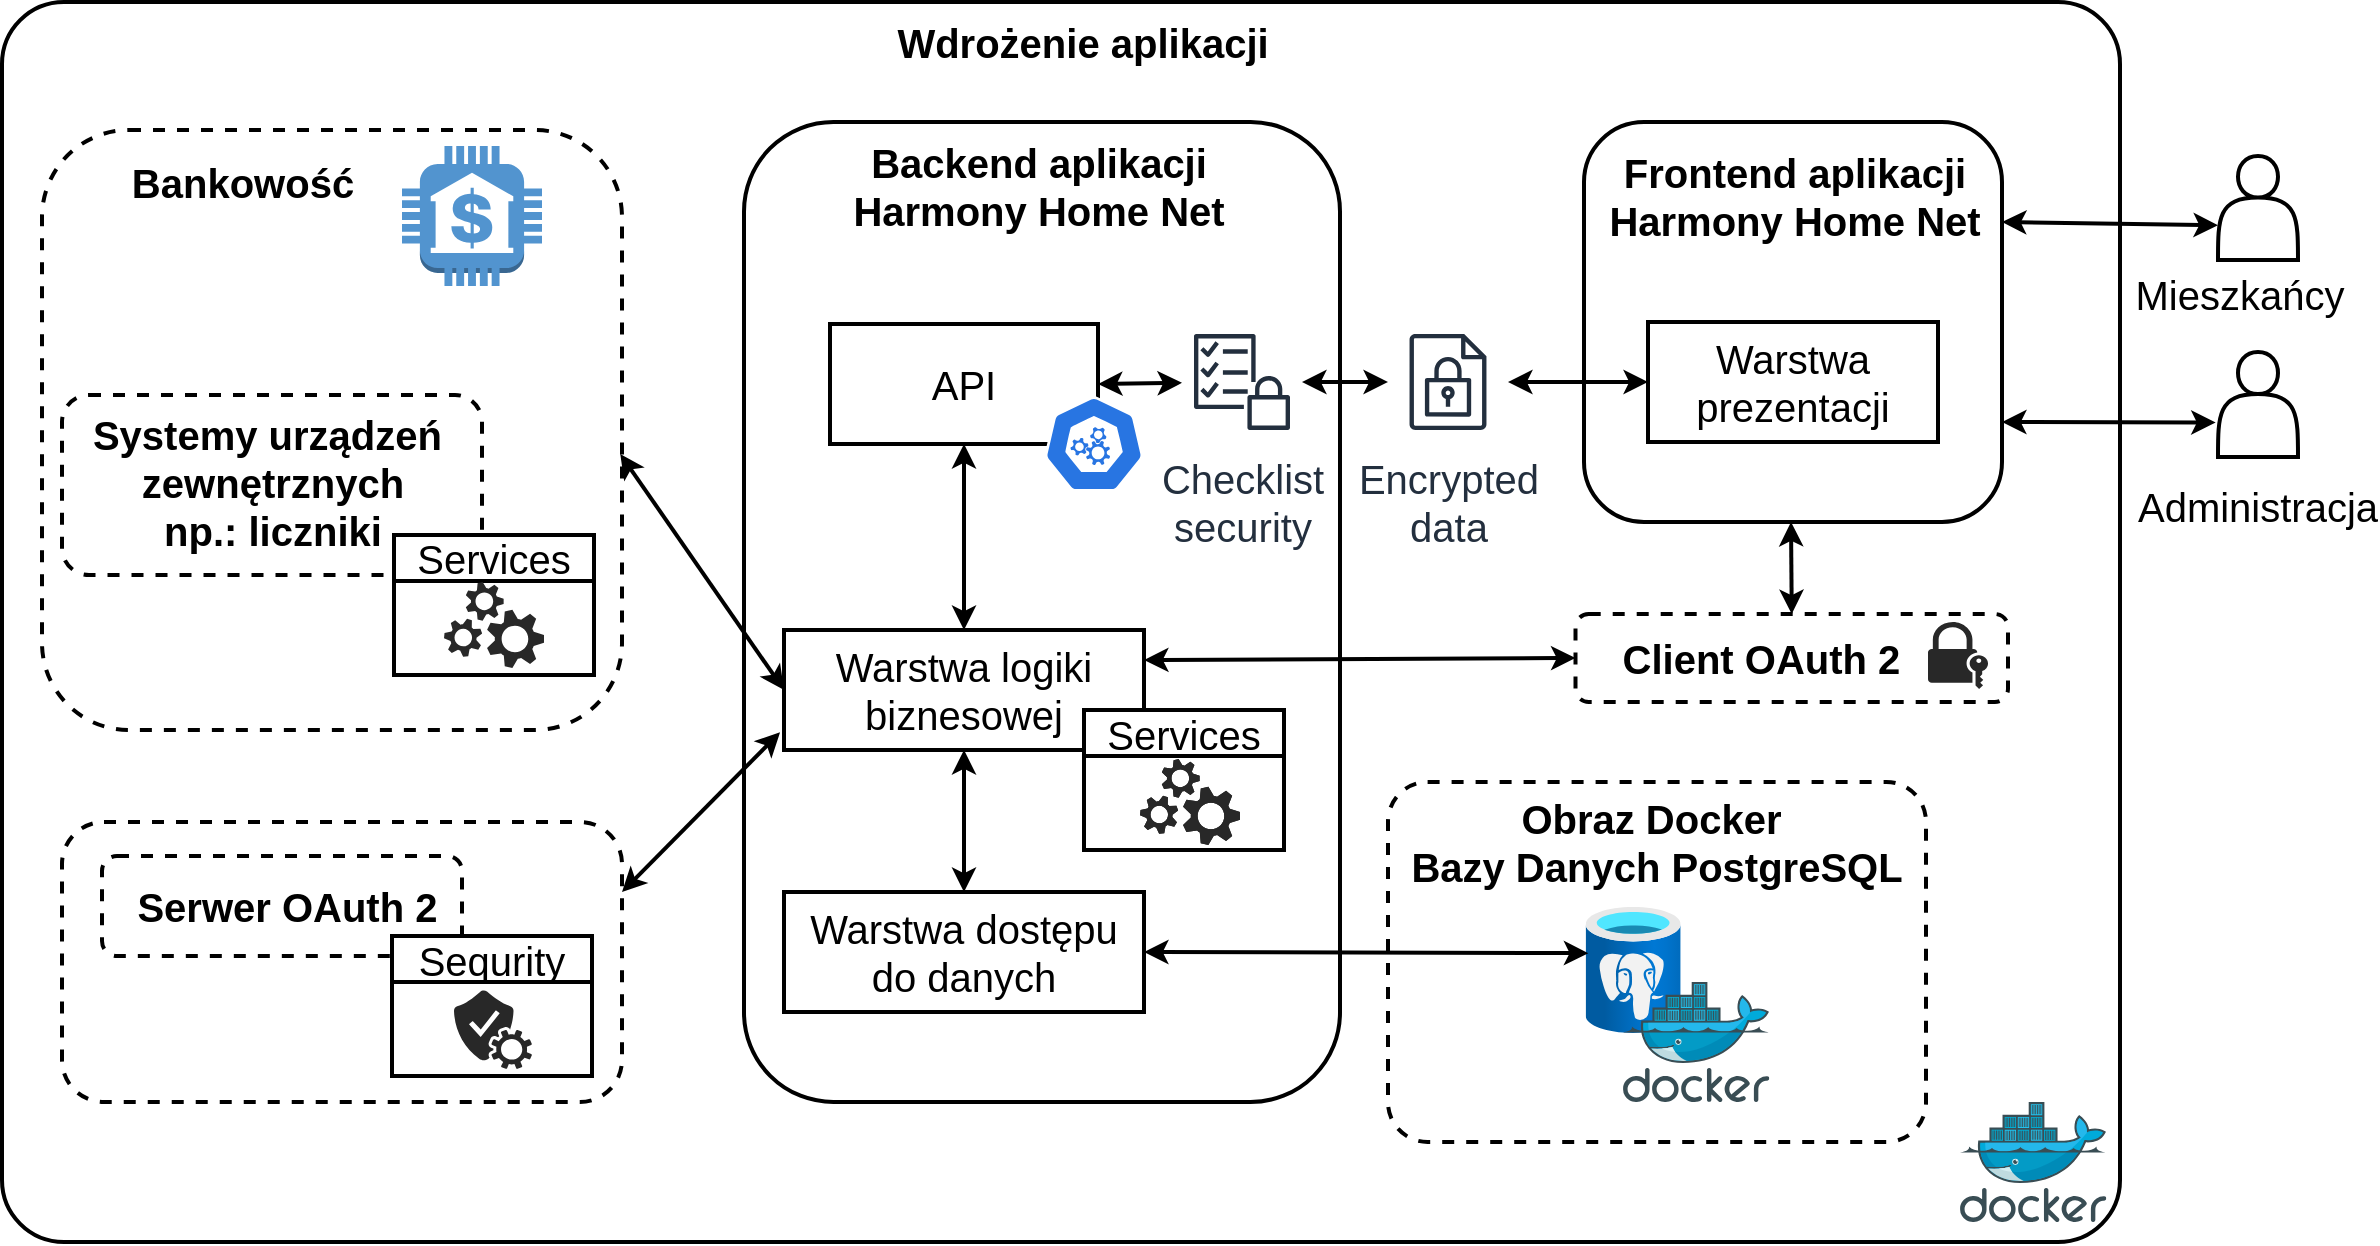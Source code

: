 <mxfile version="24.7.16">
  <diagram name="architektura" id="5f0bae14-7c28-e335-631c-24af17079c00">
    <mxGraphModel dx="1195" dy="643" grid="1" gridSize="10" guides="1" tooltips="1" connect="1" arrows="1" fold="1" page="1" pageScale="1" pageWidth="1169" pageHeight="827" background="none" math="0" shadow="0">
      <root>
        <mxCell id="0" />
        <mxCell id="1" parent="0" />
        <mxCell id="gY4HQTh1pNE1RITPi49o-62" value="" style="rounded=1;whiteSpace=wrap;html=1;fillColor=none;fontSize=20;strokeWidth=2;arcSize=5;" parent="1" vertex="1">
          <mxGeometry x="11" y="50" width="1059" height="620" as="geometry" />
        </mxCell>
        <mxCell id="CjUv-Lag4axJxPPeYO3W-6" value="" style="rounded=1;whiteSpace=wrap;html=1;strokeColor=default;gradientColor=none;fillColor=none;fontSize=20;strokeWidth=2;" parent="1" vertex="1">
          <mxGeometry x="382" y="110" width="298" height="490" as="geometry" />
        </mxCell>
        <mxCell id="gY4HQTh1pNE1RITPi49o-69" value="" style="rounded=1;whiteSpace=wrap;html=1;dashed=1;fillColor=none;fontSize=20;strokeWidth=2;" parent="1" vertex="1">
          <mxGeometry x="41" y="460" width="280" height="140" as="geometry" />
        </mxCell>
        <mxCell id="gY4HQTh1pNE1RITPi49o-66" value="" style="rounded=1;whiteSpace=wrap;html=1;dashed=1;fillColor=none;fontSize=20;strokeWidth=2;" parent="1" vertex="1">
          <mxGeometry x="31" y="114" width="290" height="300" as="geometry" />
        </mxCell>
        <mxCell id="gY4HQTh1pNE1RITPi49o-2" value="Backend aplikacji &lt;br&gt;Harmony Home Net" style="text;strokeColor=none;fillColor=none;html=1;fontSize=20;fontStyle=1;verticalAlign=middle;align=center;fontFamily=Helvetica;strokeWidth=2;" parent="1" vertex="1">
          <mxGeometry x="354" y="127" width="350" height="30" as="geometry" />
        </mxCell>
        <mxCell id="gY4HQTh1pNE1RITPi49o-5" value="&lt;font style=&quot;font-size: 20px;&quot;&gt;Warstwa logiki biznesowej&lt;/font&gt;" style="rounded=0;whiteSpace=wrap;html=1;fillColor=none;fontSize=20;strokeWidth=2;" parent="1" vertex="1">
          <mxGeometry x="402" y="364" width="180" height="60" as="geometry" />
        </mxCell>
        <mxCell id="gY4HQTh1pNE1RITPi49o-6" value="&lt;font style=&quot;font-size: 20px;&quot;&gt;Warstwa dostępu do danych&lt;/font&gt;" style="rounded=0;whiteSpace=wrap;html=1;fontFamily=Helvetica;fillColor=none;fontSize=20;strokeWidth=2;" parent="1" vertex="1">
          <mxGeometry x="402" y="495" width="180" height="60" as="geometry" />
        </mxCell>
        <mxCell id="gY4HQTh1pNE1RITPi49o-7" value="" style="endArrow=classic;startArrow=classic;html=1;rounded=0;entryX=0.5;entryY=1;entryDx=0;entryDy=0;fontSize=20;strokeWidth=2;" parent="1" source="gY4HQTh1pNE1RITPi49o-6" target="gY4HQTh1pNE1RITPi49o-5" edge="1">
          <mxGeometry width="50" height="50" relative="1" as="geometry">
            <mxPoint x="482" y="394" as="sourcePoint" />
            <mxPoint x="482" y="354" as="targetPoint" />
          </mxGeometry>
        </mxCell>
        <mxCell id="gY4HQTh1pNE1RITPi49o-8" value="" style="endArrow=classic;startArrow=classic;html=1;rounded=0;exitX=0.5;exitY=0;exitDx=0;exitDy=0;fontSize=20;strokeWidth=2;entryX=0.5;entryY=1;entryDx=0;entryDy=0;" parent="1" source="gY4HQTh1pNE1RITPi49o-5" target="MTYXGRcquk4eYqqXAsn6-1" edge="1">
          <mxGeometry width="50" height="50" relative="1" as="geometry">
            <mxPoint x="482" y="394" as="sourcePoint" />
            <mxPoint x="492" y="300" as="targetPoint" />
          </mxGeometry>
        </mxCell>
        <mxCell id="gY4HQTh1pNE1RITPi49o-9" value="" style="rounded=1;whiteSpace=wrap;html=1;strokeColor=default;gradientColor=none;fillColor=none;fontSize=20;strokeWidth=2;" parent="1" vertex="1">
          <mxGeometry x="802" y="110" width="209" height="200" as="geometry" />
        </mxCell>
        <mxCell id="gY4HQTh1pNE1RITPi49o-10" value="Frontend aplikacji&lt;br&gt;Harmony Home Net" style="text;strokeColor=none;fillColor=none;html=1;fontSize=20;fontStyle=1;verticalAlign=middle;align=center;fontFamily=Helvetica;strokeWidth=2;" parent="1" vertex="1">
          <mxGeometry x="856.5" y="127" width="100" height="40" as="geometry" />
        </mxCell>
        <mxCell id="gY4HQTh1pNE1RITPi49o-11" value="&lt;font style=&quot;font-size: 20px;&quot;&gt;Warstwa prezentacji&lt;/font&gt;" style="rounded=0;whiteSpace=wrap;html=1;fillColor=none;fontSize=20;strokeWidth=2;" parent="1" vertex="1">
          <mxGeometry x="834" y="210" width="145" height="60" as="geometry" />
        </mxCell>
        <mxCell id="gY4HQTh1pNE1RITPi49o-12" value="" style="endArrow=classic;startArrow=classic;html=1;rounded=0;entryX=0;entryY=0.5;entryDx=0;entryDy=0;fontSize=20;strokeWidth=2;" parent="1" source="gY4HQTh1pNE1RITPi49o-60" target="gY4HQTh1pNE1RITPi49o-11" edge="1">
          <mxGeometry width="50" height="50" relative="1" as="geometry">
            <mxPoint x="801" y="250" as="sourcePoint" />
            <mxPoint x="521" y="380" as="targetPoint" />
          </mxGeometry>
        </mxCell>
        <mxCell id="gY4HQTh1pNE1RITPi49o-17" value="&lt;span style=&quot;font-weight: 700;&quot;&gt;Obraz Docker&amp;nbsp;&lt;/span&gt;&lt;div&gt;&lt;span style=&quot;font-weight: 700;&quot;&gt;Bazy Danych PostgreSQL&lt;/span&gt;&lt;/div&gt;" style="rounded=1;whiteSpace=wrap;html=1;fillColor=none;fontSize=20;strokeWidth=2;arcSize=11;verticalAlign=top;dashed=1;" parent="1" vertex="1">
          <mxGeometry x="704" y="440" width="269" height="180" as="geometry" />
        </mxCell>
        <mxCell id="gY4HQTh1pNE1RITPi49o-19" value="" style="image;aspect=fixed;html=1;points=[];align=center;fontSize=20;image=img/lib/azure2/databases/Azure_Database_PostgreSQL_Server.svg;strokeWidth=2;" parent="1" vertex="1">
          <mxGeometry x="802.84" y="502.33" width="47.49" height="63.33" as="geometry" />
        </mxCell>
        <mxCell id="gY4HQTh1pNE1RITPi49o-20" value="" style="endArrow=classic;startArrow=classic;html=1;rounded=0;exitX=1;exitY=0.5;exitDx=0;exitDy=0;fontSize=20;strokeWidth=2;entryX=0.028;entryY=0.367;entryDx=0;entryDy=0;entryPerimeter=0;" parent="1" source="gY4HQTh1pNE1RITPi49o-6" target="gY4HQTh1pNE1RITPi49o-19" edge="1">
          <mxGeometry width="50" height="50" relative="1" as="geometry">
            <mxPoint x="471" y="430" as="sourcePoint" />
            <mxPoint x="861" y="540" as="targetPoint" />
          </mxGeometry>
        </mxCell>
        <mxCell id="gY4HQTh1pNE1RITPi49o-26" value="" style="rounded=1;whiteSpace=wrap;html=1;fillColor=none;dashed=1;fontSize=20;strokeWidth=2;" parent="1" vertex="1">
          <mxGeometry x="41" y="246.5" width="210" height="90" as="geometry" />
        </mxCell>
        <mxCell id="gY4HQTh1pNE1RITPi49o-27" value="Systemy urządzeń&amp;nbsp;&lt;div style=&quot;font-size: 20px;&quot;&gt;zewnętrznych&lt;div style=&quot;font-size: 20px;&quot;&gt;np.: liczniki&lt;/div&gt;&lt;/div&gt;" style="text;strokeColor=none;fillColor=none;html=1;fontSize=20;fontStyle=1;verticalAlign=middle;align=center;strokeWidth=2;" parent="1" vertex="1">
          <mxGeometry x="96" y="270" width="100" height="40" as="geometry" />
        </mxCell>
        <mxCell id="gY4HQTh1pNE1RITPi49o-28" value="" style="rounded=1;whiteSpace=wrap;html=1;fillColor=none;dashed=1;fontSize=20;strokeWidth=2;" parent="1" vertex="1">
          <mxGeometry x="61" y="477" width="180" height="50" as="geometry" />
        </mxCell>
        <mxCell id="gY4HQTh1pNE1RITPi49o-29" value="Serwer OAuth 2&amp;nbsp;" style="text;strokeColor=none;fillColor=none;html=1;fontSize=20;fontStyle=1;verticalAlign=middle;align=center;strokeWidth=2;" parent="1" vertex="1">
          <mxGeometry x="106" y="482" width="100" height="40" as="geometry" />
        </mxCell>
        <mxCell id="gY4HQTh1pNE1RITPi49o-33" value="" style="rounded=1;whiteSpace=wrap;html=1;fillColor=none;dashed=1;fontSize=20;strokeWidth=2;" parent="1" vertex="1">
          <mxGeometry x="797.75" y="356" width="216.25" height="44" as="geometry" />
        </mxCell>
        <mxCell id="gY4HQTh1pNE1RITPi49o-34" value="Client&lt;span style=&quot;background-color: initial;&quot;&gt;&amp;nbsp;OAuth 2&amp;nbsp;&lt;/span&gt;" style="text;strokeColor=none;fillColor=none;html=1;fontSize=20;fontStyle=1;verticalAlign=middle;align=center;strokeWidth=2;" parent="1" vertex="1">
          <mxGeometry x="821.5" y="363" width="142.5" height="30" as="geometry" />
        </mxCell>
        <mxCell id="gY4HQTh1pNE1RITPi49o-35" value="" style="endArrow=classic;startArrow=classic;html=1;rounded=0;fontSize=20;strokeWidth=2;exitX=0.5;exitY=1;exitDx=0;exitDy=0;entryX=0.5;entryY=0;entryDx=0;entryDy=0;" parent="1" target="gY4HQTh1pNE1RITPi49o-33" edge="1">
          <mxGeometry width="50" height="50" relative="1" as="geometry">
            <mxPoint x="905.5" y="310" as="sourcePoint" />
            <mxPoint x="903.875" y="356" as="targetPoint" />
          </mxGeometry>
        </mxCell>
        <mxCell id="gY4HQTh1pNE1RITPi49o-37" value="" style="image;sketch=0;aspect=fixed;html=1;points=[];align=center;fontSize=20;image=img/lib/mscae/Docker.svg;strokeWidth=2;" parent="1" vertex="1">
          <mxGeometry x="821.5" y="540" width="73.17" height="60" as="geometry" />
        </mxCell>
        <mxCell id="gY4HQTh1pNE1RITPi49o-39" value="" style="outlineConnect=0;dashed=0;verticalLabelPosition=bottom;verticalAlign=top;align=center;html=1;shape=mxgraph.aws3.bank;fillColor=#5294CF;gradientColor=none;fontSize=20;strokeWidth=2;" parent="1" vertex="1">
          <mxGeometry x="211" y="122" width="70" height="70" as="geometry" />
        </mxCell>
        <mxCell id="gY4HQTh1pNE1RITPi49o-49" value="" style="shape=actor;whiteSpace=wrap;html=1;fontSize=20;strokeWidth=2;" parent="1" vertex="1">
          <mxGeometry x="1119" y="127" width="40" height="52" as="geometry" />
        </mxCell>
        <mxCell id="gY4HQTh1pNE1RITPi49o-50" value="" style="shape=actor;whiteSpace=wrap;html=1;fontSize=20;strokeWidth=2;" parent="1" vertex="1">
          <mxGeometry x="1119" y="225" width="40" height="52.5" as="geometry" />
        </mxCell>
        <mxCell id="gY4HQTh1pNE1RITPi49o-51" value="&lt;font style=&quot;font-size: 20px;&quot;&gt;Mieszkańcy&lt;/font&gt;" style="text;html=1;align=center;verticalAlign=middle;whiteSpace=wrap;rounded=0;fontSize=20;strokeWidth=2;" parent="1" vertex="1">
          <mxGeometry x="1100" y="180" width="60" height="31" as="geometry" />
        </mxCell>
        <mxCell id="gY4HQTh1pNE1RITPi49o-52" value="&lt;font style=&quot;font-size: 20px;&quot;&gt;Administracja&lt;/font&gt;" style="text;html=1;align=center;verticalAlign=middle;whiteSpace=wrap;rounded=0;fontSize=20;strokeWidth=2;" parent="1" vertex="1">
          <mxGeometry x="1109" y="286.5" width="60" height="30" as="geometry" />
        </mxCell>
        <mxCell id="gY4HQTh1pNE1RITPi49o-53" value="" style="endArrow=classic;startArrow=classic;html=1;rounded=0;entryX=0;entryY=0.667;entryDx=0;entryDy=0;entryPerimeter=0;exitX=1;exitY=0.25;exitDx=0;exitDy=0;fontSize=20;strokeWidth=2;" parent="1" source="gY4HQTh1pNE1RITPi49o-9" target="gY4HQTh1pNE1RITPi49o-49" edge="1">
          <mxGeometry width="50" height="50" relative="1" as="geometry">
            <mxPoint x="1331" y="180" as="sourcePoint" />
            <mxPoint x="1381" y="130" as="targetPoint" />
          </mxGeometry>
        </mxCell>
        <mxCell id="gY4HQTh1pNE1RITPi49o-54" value="" style="endArrow=classic;startArrow=classic;html=1;rounded=0;entryX=-0.029;entryY=0.672;entryDx=0;entryDy=0;entryPerimeter=0;exitX=1;exitY=0.75;exitDx=0;exitDy=0;fontSize=20;strokeWidth=2;" parent="1" source="gY4HQTh1pNE1RITPi49o-9" target="gY4HQTh1pNE1RITPi49o-50" edge="1">
          <mxGeometry width="50" height="50" relative="1" as="geometry">
            <mxPoint x="1321" y="330" as="sourcePoint" />
            <mxPoint x="1371" y="280" as="targetPoint" />
          </mxGeometry>
        </mxCell>
        <mxCell id="gY4HQTh1pNE1RITPi49o-57" value="" style="endArrow=classic;startArrow=classic;html=1;rounded=0;exitX=1;exitY=0.5;exitDx=0;exitDy=0;fontSize=20;strokeWidth=2;" parent="1" source="MTYXGRcquk4eYqqXAsn6-1" target="gY4HQTh1pNE1RITPi49o-43" edge="1">
          <mxGeometry width="50" height="50" relative="1" as="geometry">
            <mxPoint x="535.042" y="241.332" as="sourcePoint" />
            <mxPoint x="587" y="241.122" as="targetPoint" />
          </mxGeometry>
        </mxCell>
        <mxCell id="gY4HQTh1pNE1RITPi49o-43" value="&lt;font style=&quot;font-size: 20px;&quot;&gt;Checklist&lt;br style=&quot;font-size: 20px;&quot;&gt;security&lt;/font&gt;" style="sketch=0;outlineConnect=0;fontColor=#232F3E;gradientColor=none;strokeColor=#232F3E;fillColor=none;dashed=0;verticalLabelPosition=bottom;verticalAlign=top;align=center;html=1;fontSize=20;fontStyle=0;aspect=fixed;shape=mxgraph.aws4.resourceIcon;resIcon=mxgraph.aws4.checklist_security;strokeWidth=2;" parent="1" vertex="1">
          <mxGeometry x="601" y="210" width="60" height="60" as="geometry" />
        </mxCell>
        <mxCell id="gY4HQTh1pNE1RITPi49o-59" value="Bankowość" style="text;strokeColor=none;fillColor=none;html=1;fontSize=20;fontStyle=1;verticalAlign=middle;align=center;strokeWidth=2;" parent="1" vertex="1">
          <mxGeometry x="81" y="120" width="100" height="40" as="geometry" />
        </mxCell>
        <mxCell id="gY4HQTh1pNE1RITPi49o-61" value="" style="endArrow=classic;startArrow=classic;html=1;rounded=0;fontSize=20;strokeWidth=2;" parent="1" source="gY4HQTh1pNE1RITPi49o-43" target="gY4HQTh1pNE1RITPi49o-60" edge="1">
          <mxGeometry width="50" height="50" relative="1" as="geometry">
            <mxPoint x="642" y="214" as="sourcePoint" />
            <mxPoint x="715.0" y="239" as="targetPoint" />
          </mxGeometry>
        </mxCell>
        <mxCell id="gY4HQTh1pNE1RITPi49o-60" value="&lt;font style=&quot;font-size: 20px;&quot;&gt;Encrypted&lt;br style=&quot;font-size: 20px;&quot;&gt;data&lt;/font&gt;" style="sketch=0;outlineConnect=0;fontColor=#232F3E;gradientColor=none;strokeColor=#232F3E;fillColor=none;dashed=0;verticalLabelPosition=bottom;verticalAlign=top;align=center;html=1;fontSize=20;fontStyle=0;aspect=fixed;shape=mxgraph.aws4.resourceIcon;resIcon=mxgraph.aws4.encrypted_data;strokeWidth=2;" parent="1" vertex="1">
          <mxGeometry x="704" y="210" width="60" height="60" as="geometry" />
        </mxCell>
        <mxCell id="gY4HQTh1pNE1RITPi49o-64" value="&lt;span style=&quot;background-color: initial; font-size: 20px;&quot;&gt;Wdrożenie aplikacji&lt;/span&gt;" style="text;strokeColor=none;fillColor=none;html=1;fontSize=20;fontStyle=1;verticalAlign=middle;align=center;strokeWidth=2;" parent="1" vertex="1">
          <mxGeometry x="501" y="50" width="100" height="40" as="geometry" />
        </mxCell>
        <mxCell id="gY4HQTh1pNE1RITPi49o-67" value="" style="endArrow=classic;startArrow=classic;html=1;rounded=0;entryX=0;entryY=0.5;entryDx=0;entryDy=0;exitX=0.997;exitY=0.54;exitDx=0;exitDy=0;exitPerimeter=0;fontSize=20;strokeWidth=2;" parent="1" source="gY4HQTh1pNE1RITPi49o-66" target="gY4HQTh1pNE1RITPi49o-5" edge="1">
          <mxGeometry width="50" height="50" relative="1" as="geometry">
            <mxPoint x="131" y="442.5" as="sourcePoint" />
            <mxPoint x="181" y="392.5" as="targetPoint" />
          </mxGeometry>
        </mxCell>
        <mxCell id="gY4HQTh1pNE1RITPi49o-68" value="" style="endArrow=classic;startArrow=classic;html=1;rounded=0;entryX=0;entryY=0.5;entryDx=0;entryDy=0;exitX=1;exitY=0.25;exitDx=0;exitDy=0;fontSize=20;strokeWidth=2;" parent="1" source="gY4HQTh1pNE1RITPi49o-5" target="gY4HQTh1pNE1RITPi49o-33" edge="1">
          <mxGeometry width="50" height="50" relative="1" as="geometry">
            <mxPoint x="781" y="430" as="sourcePoint" />
            <mxPoint x="831" y="380" as="targetPoint" />
          </mxGeometry>
        </mxCell>
        <mxCell id="gY4HQTh1pNE1RITPi49o-70" value="" style="endArrow=classic;startArrow=classic;html=1;rounded=0;entryX=-0.011;entryY=0.853;entryDx=0;entryDy=0;exitX=1;exitY=0.25;exitDx=0;exitDy=0;entryPerimeter=0;fontSize=20;strokeWidth=2;" parent="1" source="gY4HQTh1pNE1RITPi49o-69" target="gY4HQTh1pNE1RITPi49o-5" edge="1">
          <mxGeometry width="50" height="50" relative="1" as="geometry">
            <mxPoint x="90" y="338" as="sourcePoint" />
            <mxPoint x="401" y="440" as="targetPoint" />
          </mxGeometry>
        </mxCell>
        <mxCell id="CjUv-Lag4axJxPPeYO3W-2" value="&lt;font style=&quot;font-size: 20px; font-weight: normal;&quot;&gt;Services&lt;/font&gt;" style="swimlane;whiteSpace=wrap;html=1;startSize=23;expand=1;collapsible=0;" parent="1" vertex="1">
          <mxGeometry x="552" y="404" width="100" height="70" as="geometry" />
        </mxCell>
        <mxCell id="CjUv-Lag4axJxPPeYO3W-1" value="" style="verticalLabelPosition=bottom;sketch=0;html=1;fillColor=#282828;strokeColor=none;verticalAlign=top;pointerEvents=1;align=center;shape=mxgraph.cisco_safe.technology_icons.icon21;rotation=90;strokeWidth=2;" parent="CjUv-Lag4axJxPPeYO3W-2" vertex="1">
          <mxGeometry x="31.5" y="21" width="43" height="50" as="geometry" />
        </mxCell>
        <mxCell id="CjUv-Lag4axJxPPeYO3W-7" value="&lt;font style=&quot;font-size: 20px; font-weight: normal;&quot;&gt;Services&lt;/font&gt;" style="swimlane;whiteSpace=wrap;html=1;startSize=23;expand=1;collapsible=0;strokeWidth=2;fillColor=#FFFFFF;" parent="1" vertex="1">
          <mxGeometry x="552" y="404" width="100" height="70" as="geometry" />
        </mxCell>
        <mxCell id="CjUv-Lag4axJxPPeYO3W-8" value="" style="verticalLabelPosition=bottom;sketch=0;html=1;fillColor=#282828;strokeColor=none;verticalAlign=top;pointerEvents=1;align=center;shape=mxgraph.cisco_safe.technology_icons.icon21;rotation=90;strokeWidth=2;" parent="CjUv-Lag4axJxPPeYO3W-7" vertex="1">
          <mxGeometry x="31.5" y="21" width="43" height="50" as="geometry" />
        </mxCell>
        <mxCell id="CjUv-Lag4axJxPPeYO3W-9" value="&lt;font style=&quot;font-size: 20px; font-weight: normal;&quot;&gt;Services&lt;/font&gt;" style="swimlane;whiteSpace=wrap;html=1;startSize=23;expand=1;collapsible=0;strokeWidth=2;" parent="1" vertex="1">
          <mxGeometry x="207" y="316.5" width="100" height="70" as="geometry" />
        </mxCell>
        <mxCell id="CjUv-Lag4axJxPPeYO3W-10" value="" style="verticalLabelPosition=bottom;sketch=0;html=1;fillColor=#282828;strokeColor=none;verticalAlign=top;pointerEvents=1;align=center;shape=mxgraph.cisco_safe.technology_icons.icon21;rotation=90;strokeWidth=2;" parent="CjUv-Lag4axJxPPeYO3W-9" vertex="1">
          <mxGeometry x="28.5" y="20" width="43" height="50" as="geometry" />
        </mxCell>
        <mxCell id="CjUv-Lag4axJxPPeYO3W-14" value="&lt;font style=&quot;font-size: 20px; font-weight: normal;&quot;&gt;Sequrity&lt;/font&gt;" style="swimlane;whiteSpace=wrap;html=1;startSize=23;expand=1;collapsible=0;strokeWidth=2;fillColor=#FFFFFF;" parent="1" vertex="1">
          <mxGeometry x="206" y="517" width="100" height="70" as="geometry" />
        </mxCell>
        <mxCell id="CjUv-Lag4axJxPPeYO3W-12" value="" style="sketch=0;pointerEvents=1;shadow=0;dashed=0;html=1;strokeColor=none;fillColor=#282828;labelPosition=center;verticalLabelPosition=bottom;verticalAlign=top;outlineConnect=0;align=center;shape=mxgraph.office.services.verification_service;strokeWidth=2;fontSize=20;" parent="CjUv-Lag4axJxPPeYO3W-14" vertex="1">
          <mxGeometry x="31" y="27" width="39" height="39.5" as="geometry" />
        </mxCell>
        <mxCell id="CjUv-Lag4axJxPPeYO3W-20" value="" style="sketch=0;pointerEvents=1;shadow=0;dashed=0;html=1;strokeColor=none;fillColor=#282828;labelPosition=center;verticalLabelPosition=bottom;verticalAlign=top;outlineConnect=0;align=center;shape=mxgraph.office.security.lock_with_key_security;strokeWidth=2;fontSize=20;" parent="1" vertex="1">
          <mxGeometry x="974" y="360" width="30" height="33.5" as="geometry" />
        </mxCell>
        <mxCell id="CjUv-Lag4axJxPPeYO3W-24" value="" style="image;sketch=0;aspect=fixed;html=1;points=[];align=center;fontSize=20;image=img/lib/mscae/Docker.svg;strokeWidth=2;" parent="1" vertex="1">
          <mxGeometry x="990" y="600.0" width="73.17" height="60" as="geometry" />
        </mxCell>
        <mxCell id="MTYXGRcquk4eYqqXAsn6-1" value="API" style="rounded=0;whiteSpace=wrap;html=1;fillColor=none;fontSize=20;strokeWidth=2;" parent="1" vertex="1">
          <mxGeometry x="425" y="211" width="134" height="60" as="geometry" />
        </mxCell>
        <mxCell id="MTYXGRcquk4eYqqXAsn6-2" value="" style="aspect=fixed;sketch=0;html=1;dashed=0;whitespace=wrap;verticalLabelPosition=bottom;verticalAlign=top;fillColor=#2875E2;strokeColor=#ffffff;points=[[0.005,0.63,0],[0.1,0.2,0],[0.9,0.2,0],[0.5,0,0],[0.995,0.63,0],[0.72,0.99,0],[0.5,1,0],[0.28,0.99,0]];shape=mxgraph.kubernetes.icon2;prIcon=api" parent="1" vertex="1">
          <mxGeometry x="532" y="247" width="50" height="48" as="geometry" />
        </mxCell>
      </root>
    </mxGraphModel>
  </diagram>
</mxfile>
